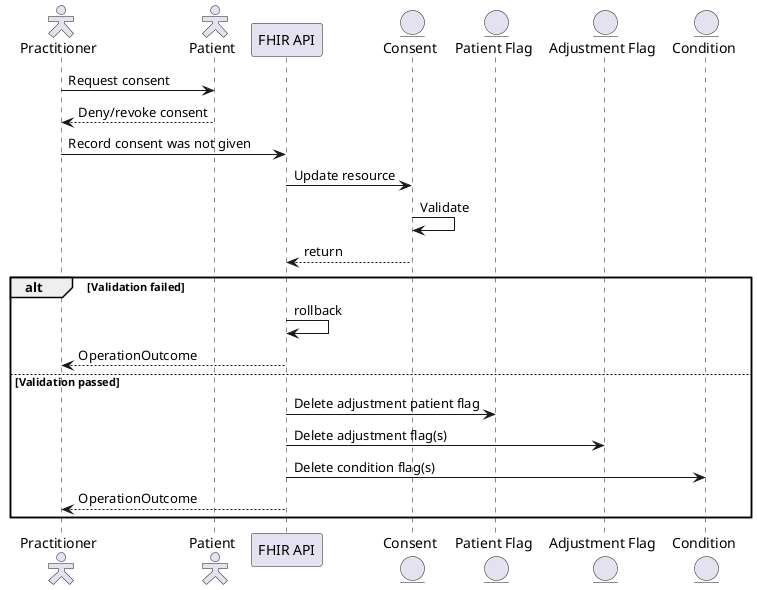 @startuml

skinparam actorStyle hollow

actor        "Practitioner"     as pra
actor        "Patient"          as pat
participant  "FHIR API"         as api
entity       "Consent"          as con
entity       "Patient Flag"     as pfg
entity       "Adjustment Flag"  as adj
entity       "Condition"        as cod

  pra ->  pat : Request consent
  pra <-- pat : Deny/revoke consent

  pra ->  api : Record consent was not given
  api ->  con : Update resource
  con ->  con : Validate
  api <-- con : return
  alt Validation failed
    api -> api : rollback
    pra <-- api : OperationOutcome
  else Validation passed
    api ->  pfg : Delete adjustment patient flag
    api ->  adj : Delete adjustment flag(s)
    api ->  cod : Delete condition flag(s)
    pra <-- api : OperationOutcome
  end

@enduml
